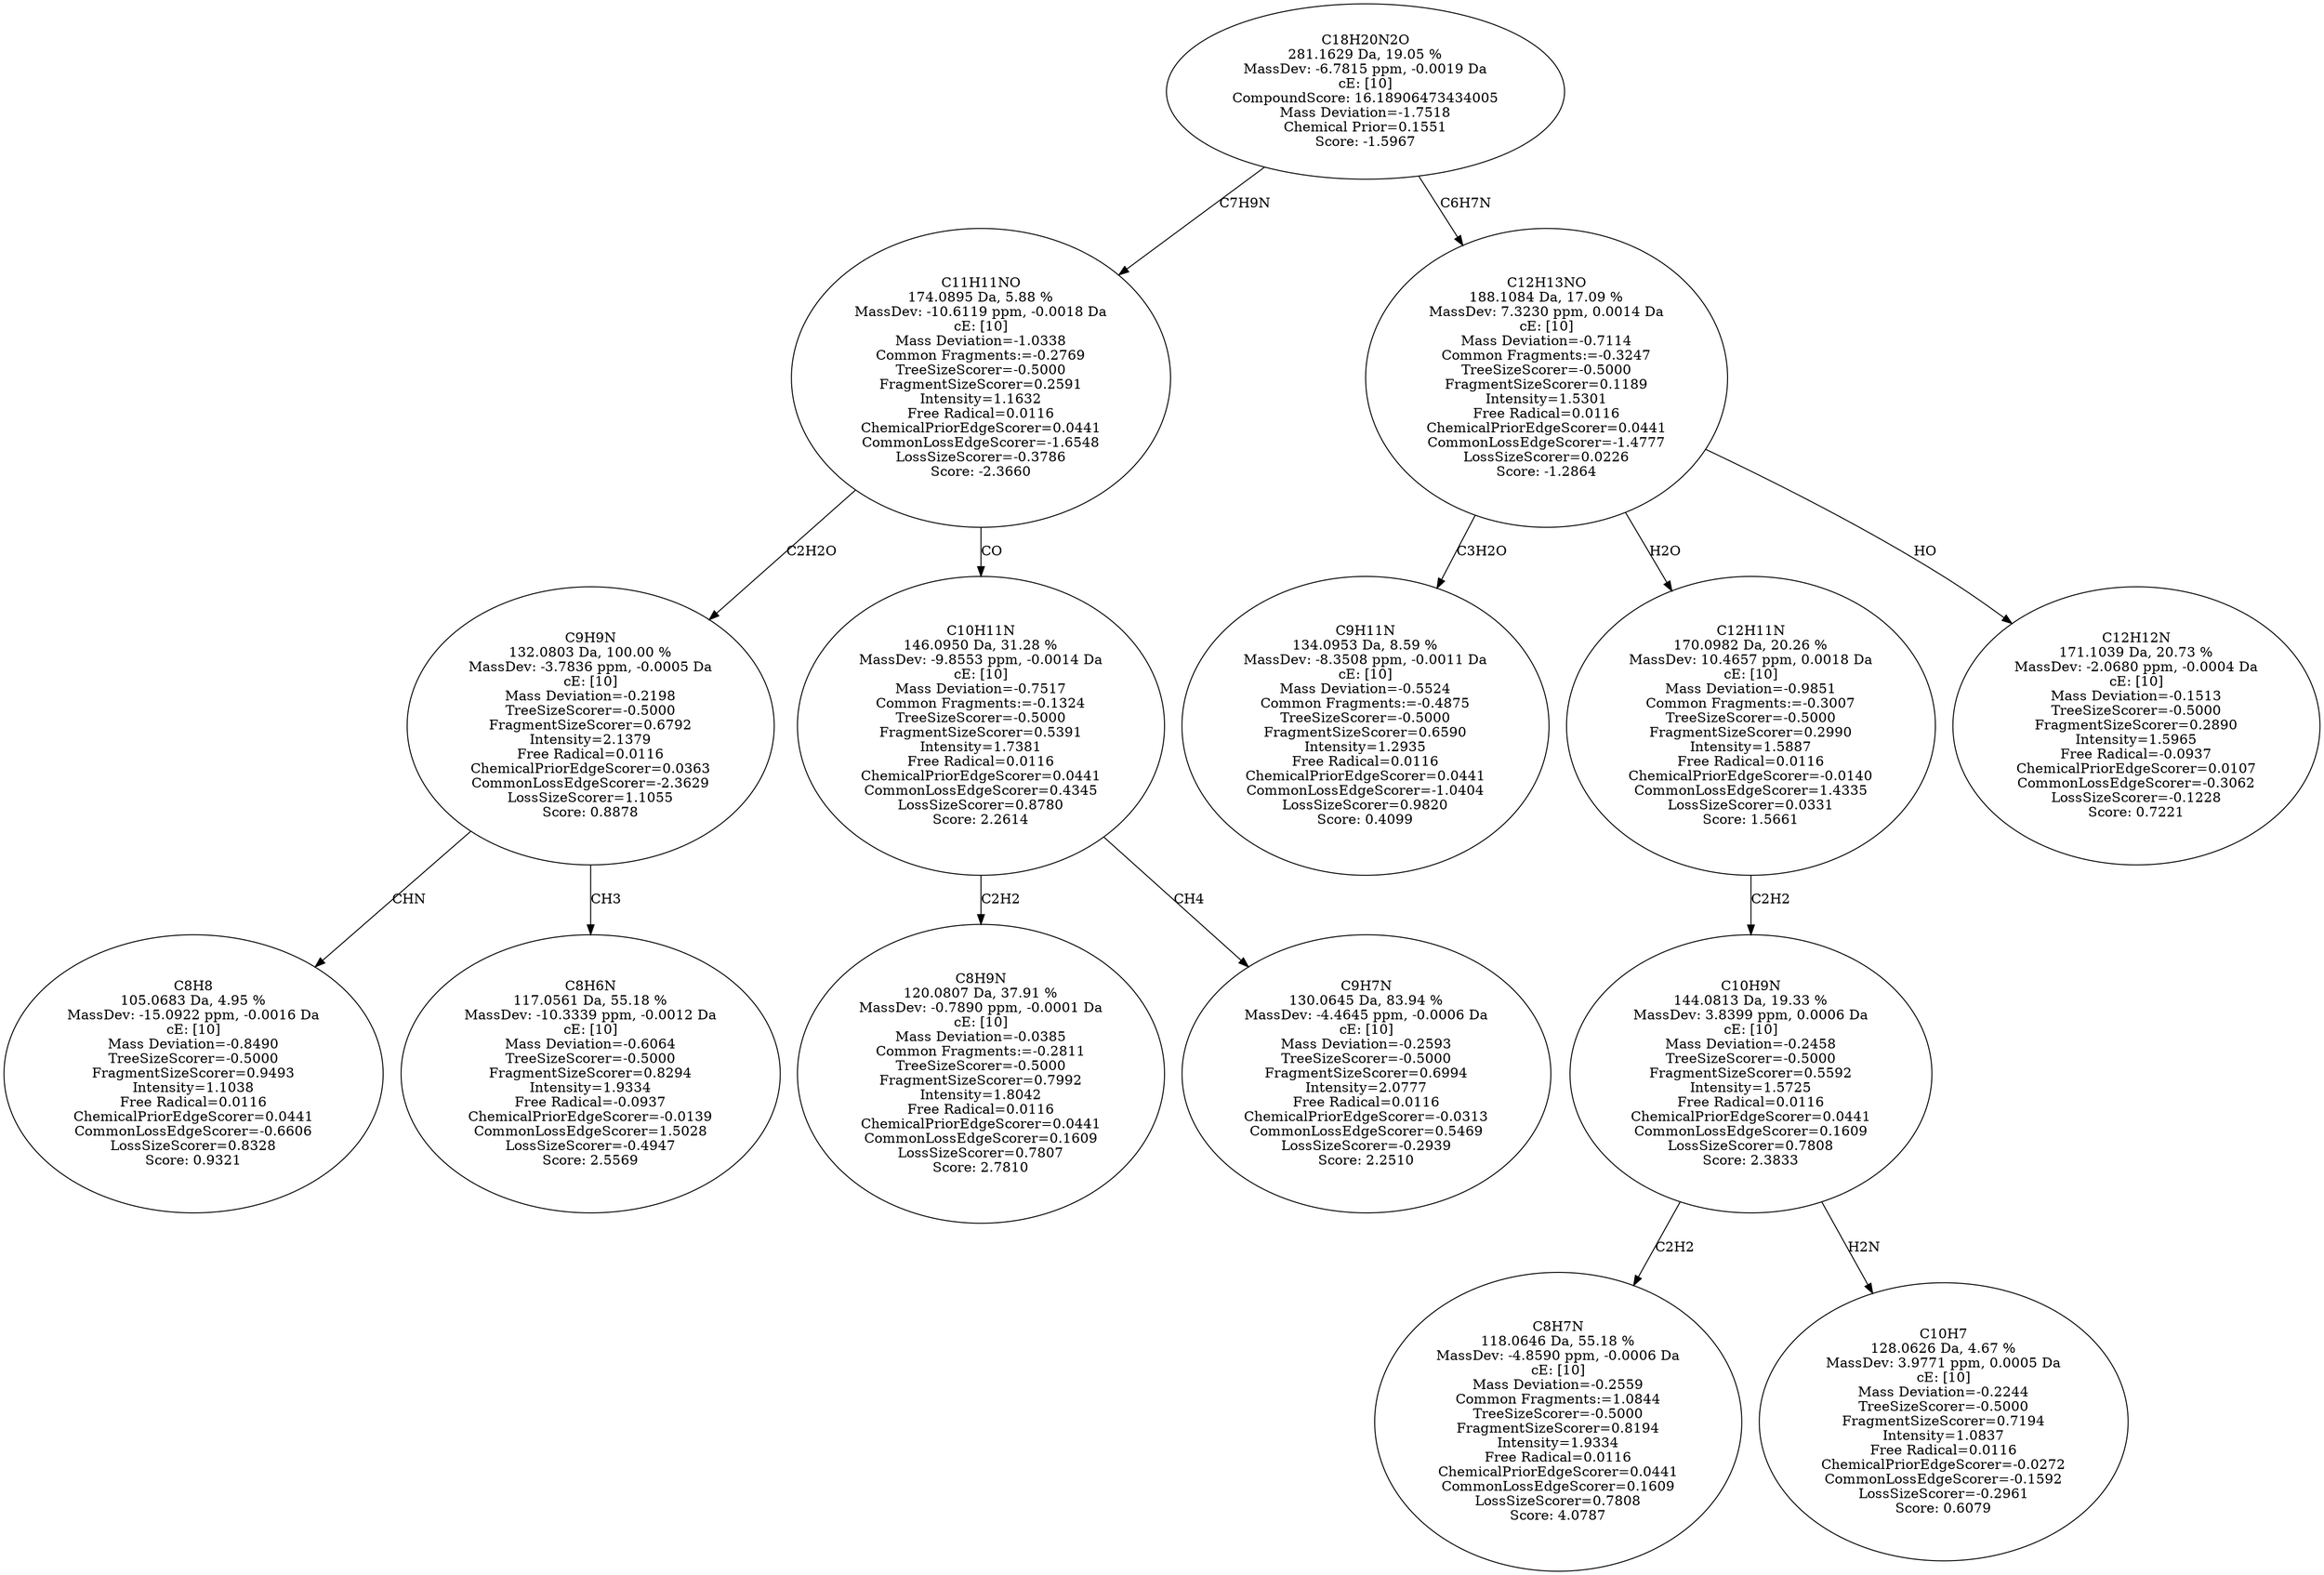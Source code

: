 strict digraph {
v1 [label="C8H8\n105.0683 Da, 4.95 %\nMassDev: -15.0922 ppm, -0.0016 Da\ncE: [10]\nMass Deviation=-0.8490\nTreeSizeScorer=-0.5000\nFragmentSizeScorer=0.9493\nIntensity=1.1038\nFree Radical=0.0116\nChemicalPriorEdgeScorer=0.0441\nCommonLossEdgeScorer=-0.6606\nLossSizeScorer=0.8328\nScore: 0.9321"];
v2 [label="C8H6N\n117.0561 Da, 55.18 %\nMassDev: -10.3339 ppm, -0.0012 Da\ncE: [10]\nMass Deviation=-0.6064\nTreeSizeScorer=-0.5000\nFragmentSizeScorer=0.8294\nIntensity=1.9334\nFree Radical=-0.0937\nChemicalPriorEdgeScorer=-0.0139\nCommonLossEdgeScorer=1.5028\nLossSizeScorer=-0.4947\nScore: 2.5569"];
v3 [label="C9H9N\n132.0803 Da, 100.00 %\nMassDev: -3.7836 ppm, -0.0005 Da\ncE: [10]\nMass Deviation=-0.2198\nTreeSizeScorer=-0.5000\nFragmentSizeScorer=0.6792\nIntensity=2.1379\nFree Radical=0.0116\nChemicalPriorEdgeScorer=0.0363\nCommonLossEdgeScorer=-2.3629\nLossSizeScorer=1.1055\nScore: 0.8878"];
v4 [label="C8H9N\n120.0807 Da, 37.91 %\nMassDev: -0.7890 ppm, -0.0001 Da\ncE: [10]\nMass Deviation=-0.0385\nCommon Fragments:=-0.2811\nTreeSizeScorer=-0.5000\nFragmentSizeScorer=0.7992\nIntensity=1.8042\nFree Radical=0.0116\nChemicalPriorEdgeScorer=0.0441\nCommonLossEdgeScorer=0.1609\nLossSizeScorer=0.7807\nScore: 2.7810"];
v5 [label="C9H7N\n130.0645 Da, 83.94 %\nMassDev: -4.4645 ppm, -0.0006 Da\ncE: [10]\nMass Deviation=-0.2593\nTreeSizeScorer=-0.5000\nFragmentSizeScorer=0.6994\nIntensity=2.0777\nFree Radical=0.0116\nChemicalPriorEdgeScorer=-0.0313\nCommonLossEdgeScorer=0.5469\nLossSizeScorer=-0.2939\nScore: 2.2510"];
v6 [label="C10H11N\n146.0950 Da, 31.28 %\nMassDev: -9.8553 ppm, -0.0014 Da\ncE: [10]\nMass Deviation=-0.7517\nCommon Fragments:=-0.1324\nTreeSizeScorer=-0.5000\nFragmentSizeScorer=0.5391\nIntensity=1.7381\nFree Radical=0.0116\nChemicalPriorEdgeScorer=0.0441\nCommonLossEdgeScorer=0.4345\nLossSizeScorer=0.8780\nScore: 2.2614"];
v7 [label="C11H11NO\n174.0895 Da, 5.88 %\nMassDev: -10.6119 ppm, -0.0018 Da\ncE: [10]\nMass Deviation=-1.0338\nCommon Fragments:=-0.2769\nTreeSizeScorer=-0.5000\nFragmentSizeScorer=0.2591\nIntensity=1.1632\nFree Radical=0.0116\nChemicalPriorEdgeScorer=0.0441\nCommonLossEdgeScorer=-1.6548\nLossSizeScorer=-0.3786\nScore: -2.3660"];
v8 [label="C9H11N\n134.0953 Da, 8.59 %\nMassDev: -8.3508 ppm, -0.0011 Da\ncE: [10]\nMass Deviation=-0.5524\nCommon Fragments:=-0.4875\nTreeSizeScorer=-0.5000\nFragmentSizeScorer=0.6590\nIntensity=1.2935\nFree Radical=0.0116\nChemicalPriorEdgeScorer=0.0441\nCommonLossEdgeScorer=-1.0404\nLossSizeScorer=0.9820\nScore: 0.4099"];
v9 [label="C8H7N\n118.0646 Da, 55.18 %\nMassDev: -4.8590 ppm, -0.0006 Da\ncE: [10]\nMass Deviation=-0.2559\nCommon Fragments:=1.0844\nTreeSizeScorer=-0.5000\nFragmentSizeScorer=0.8194\nIntensity=1.9334\nFree Radical=0.0116\nChemicalPriorEdgeScorer=0.0441\nCommonLossEdgeScorer=0.1609\nLossSizeScorer=0.7808\nScore: 4.0787"];
v10 [label="C10H7\n128.0626 Da, 4.67 %\nMassDev: 3.9771 ppm, 0.0005 Da\ncE: [10]\nMass Deviation=-0.2244\nTreeSizeScorer=-0.5000\nFragmentSizeScorer=0.7194\nIntensity=1.0837\nFree Radical=0.0116\nChemicalPriorEdgeScorer=-0.0272\nCommonLossEdgeScorer=-0.1592\nLossSizeScorer=-0.2961\nScore: 0.6079"];
v11 [label="C10H9N\n144.0813 Da, 19.33 %\nMassDev: 3.8399 ppm, 0.0006 Da\ncE: [10]\nMass Deviation=-0.2458\nTreeSizeScorer=-0.5000\nFragmentSizeScorer=0.5592\nIntensity=1.5725\nFree Radical=0.0116\nChemicalPriorEdgeScorer=0.0441\nCommonLossEdgeScorer=0.1609\nLossSizeScorer=0.7808\nScore: 2.3833"];
v12 [label="C12H11N\n170.0982 Da, 20.26 %\nMassDev: 10.4657 ppm, 0.0018 Da\ncE: [10]\nMass Deviation=-0.9851\nCommon Fragments:=-0.3007\nTreeSizeScorer=-0.5000\nFragmentSizeScorer=0.2990\nIntensity=1.5887\nFree Radical=0.0116\nChemicalPriorEdgeScorer=-0.0140\nCommonLossEdgeScorer=1.4335\nLossSizeScorer=0.0331\nScore: 1.5661"];
v13 [label="C12H12N\n171.1039 Da, 20.73 %\nMassDev: -2.0680 ppm, -0.0004 Da\ncE: [10]\nMass Deviation=-0.1513\nTreeSizeScorer=-0.5000\nFragmentSizeScorer=0.2890\nIntensity=1.5965\nFree Radical=-0.0937\nChemicalPriorEdgeScorer=0.0107\nCommonLossEdgeScorer=-0.3062\nLossSizeScorer=-0.1228\nScore: 0.7221"];
v14 [label="C12H13NO\n188.1084 Da, 17.09 %\nMassDev: 7.3230 ppm, 0.0014 Da\ncE: [10]\nMass Deviation=-0.7114\nCommon Fragments:=-0.3247\nTreeSizeScorer=-0.5000\nFragmentSizeScorer=0.1189\nIntensity=1.5301\nFree Radical=0.0116\nChemicalPriorEdgeScorer=0.0441\nCommonLossEdgeScorer=-1.4777\nLossSizeScorer=0.0226\nScore: -1.2864"];
v15 [label="C18H20N2O\n281.1629 Da, 19.05 %\nMassDev: -6.7815 ppm, -0.0019 Da\ncE: [10]\nCompoundScore: 16.18906473434005\nMass Deviation=-1.7518\nChemical Prior=0.1551\nScore: -1.5967"];
v3 -> v1 [label="CHN"];
v3 -> v2 [label="CH3"];
v7 -> v3 [label="C2H2O"];
v6 -> v4 [label="C2H2"];
v6 -> v5 [label="CH4"];
v7 -> v6 [label="CO"];
v15 -> v7 [label="C7H9N"];
v14 -> v8 [label="C3H2O"];
v11 -> v9 [label="C2H2"];
v11 -> v10 [label="H2N"];
v12 -> v11 [label="C2H2"];
v14 -> v12 [label="H2O"];
v14 -> v13 [label="HO"];
v15 -> v14 [label="C6H7N"];
}